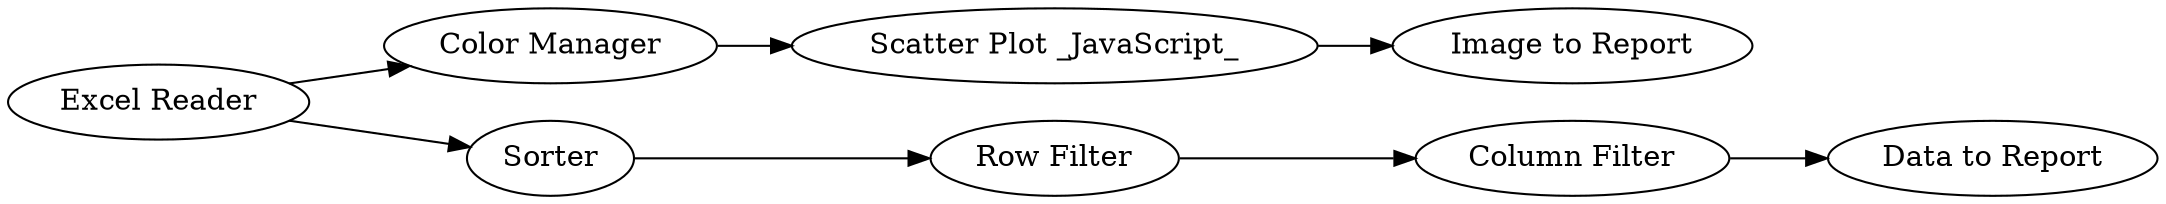 digraph {
	11 -> 10
	14 -> 17
	9 -> 11
	18 -> 16
	18 -> 5
	16 -> 14
	5 -> 9
	5 [label=Sorter]
	16 [label="Color Manager"]
	9 [label="Row Filter"]
	11 [label="Column Filter"]
	18 [label="Excel Reader"]
	14 [label="Scatter Plot _JavaScript_"]
	17 [label="Image to Report"]
	10 [label="Data to Report"]
	rankdir=LR
}
